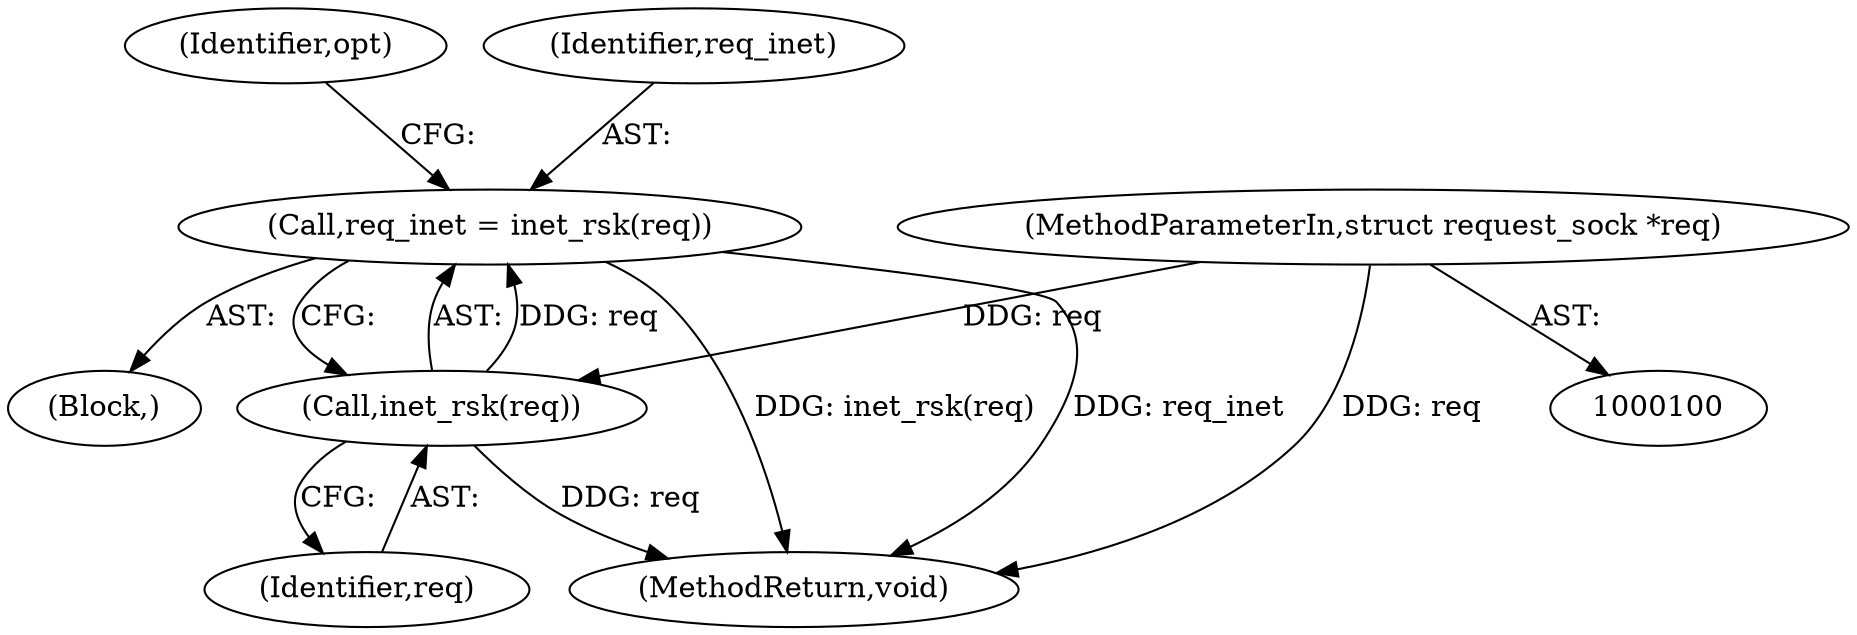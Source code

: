digraph "0_linux_f6d8bd051c391c1c0458a30b2a7abcd939329259_6@pointer" {
"1000105" [label="(Call,req_inet = inet_rsk(req))"];
"1000107" [label="(Call,inet_rsk(req))"];
"1000101" [label="(MethodParameterIn,struct request_sock *req)"];
"1000107" [label="(Call,inet_rsk(req))"];
"1000101" [label="(MethodParameterIn,struct request_sock *req)"];
"1000105" [label="(Call,req_inet = inet_rsk(req))"];
"1000110" [label="(Identifier,opt)"];
"1000102" [label="(Block,)"];
"1000108" [label="(Identifier,req)"];
"1000132" [label="(MethodReturn,void)"];
"1000106" [label="(Identifier,req_inet)"];
"1000105" -> "1000102"  [label="AST: "];
"1000105" -> "1000107"  [label="CFG: "];
"1000106" -> "1000105"  [label="AST: "];
"1000107" -> "1000105"  [label="AST: "];
"1000110" -> "1000105"  [label="CFG: "];
"1000105" -> "1000132"  [label="DDG: inet_rsk(req)"];
"1000105" -> "1000132"  [label="DDG: req_inet"];
"1000107" -> "1000105"  [label="DDG: req"];
"1000107" -> "1000108"  [label="CFG: "];
"1000108" -> "1000107"  [label="AST: "];
"1000107" -> "1000132"  [label="DDG: req"];
"1000101" -> "1000107"  [label="DDG: req"];
"1000101" -> "1000100"  [label="AST: "];
"1000101" -> "1000132"  [label="DDG: req"];
}
